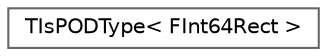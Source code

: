 digraph "Graphical Class Hierarchy"
{
 // INTERACTIVE_SVG=YES
 // LATEX_PDF_SIZE
  bgcolor="transparent";
  edge [fontname=Helvetica,fontsize=10,labelfontname=Helvetica,labelfontsize=10];
  node [fontname=Helvetica,fontsize=10,shape=box,height=0.2,width=0.4];
  rankdir="LR";
  Node0 [id="Node000000",label="TIsPODType\< FInt64Rect \>",height=0.2,width=0.4,color="grey40", fillcolor="white", style="filled",URL="$d2/d6d/structTIsPODType_3_01FInt64Rect_01_4.html",tooltip=" "];
}
